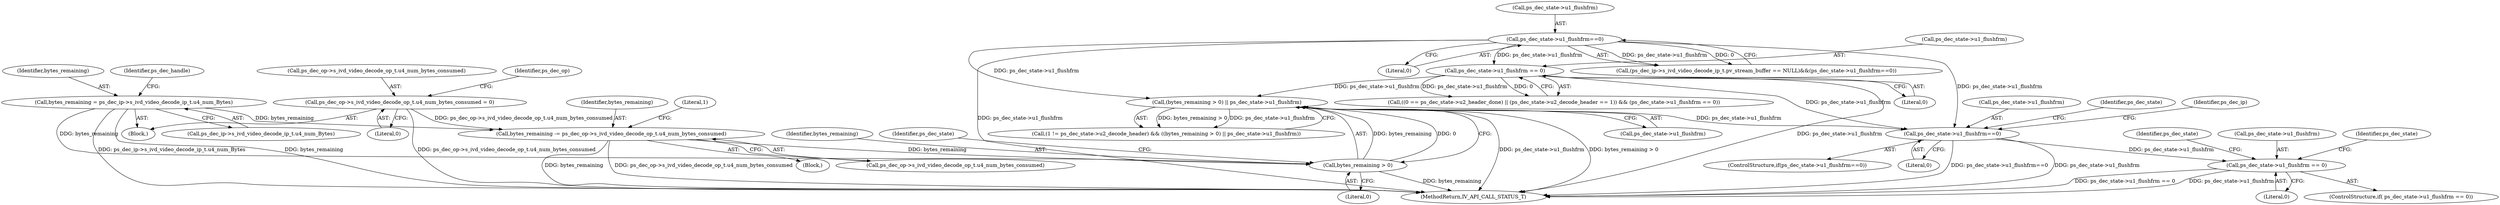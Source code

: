 digraph "0_Android_a86eb798d077b9b25c8f8c77e3c02c2f287c1ce7@pointer" {
"1001408" [label="(Call,ps_dec_state->u1_flushfrm == 0)"];
"1001099" [label="(Call,ps_dec_state->u1_flushfrm==0)"];
"1000325" [label="(Call,ps_dec_state->u1_flushfrm == 0)"];
"1000272" [label="(Call,ps_dec_state->u1_flushfrm==0)"];
"1000349" [label="(Call,(bytes_remaining > 0) || ps_dec_state->u1_flushfrm)"];
"1000350" [label="(Call,bytes_remaining > 0)"];
"1000335" [label="(Call,bytes_remaining -= ps_dec_op->s_ivd_video_decode_op_t.u4_num_bytes_consumed)"];
"1000249" [label="(Call,ps_dec_op->s_ivd_video_decode_op_t.u4_num_bytes_consumed = 0)"];
"1000146" [label="(Call,bytes_remaining = ps_dec_ip->s_ivd_video_decode_ip_t.u4_num_Bytes)"];
"1000351" [label="(Identifier,bytes_remaining)"];
"1001098" [label="(ControlStructure,if(ps_dec_state->u1_flushfrm==0))"];
"1000250" [label="(Call,ps_dec_op->s_ivd_video_decode_op_t.u4_num_bytes_consumed)"];
"1000147" [label="(Identifier,bytes_remaining)"];
"1000146" [label="(Call,bytes_remaining = ps_dec_ip->s_ivd_video_decode_ip_t.u4_num_Bytes)"];
"1001100" [label="(Call,ps_dec_state->u1_flushfrm)"];
"1000273" [label="(Call,ps_dec_state->u1_flushfrm)"];
"1001689" [label="(MethodReturn,IV_API_CALL_STATUS_T)"];
"1001532" [label="(Identifier,ps_dec_state)"];
"1001407" [label="(ControlStructure,if( ps_dec_state->u1_flushfrm == 0))"];
"1000349" [label="(Call,(bytes_remaining > 0) || ps_dec_state->u1_flushfrm)"];
"1000330" [label="(Block,)"];
"1000329" [label="(Literal,0)"];
"1000353" [label="(Call,ps_dec_state->u1_flushfrm)"];
"1000276" [label="(Literal,0)"];
"1001408" [label="(Call,ps_dec_state->u1_flushfrm == 0)"];
"1001409" [label="(Call,ps_dec_state->u1_flushfrm)"];
"1001412" [label="(Literal,0)"];
"1000272" [label="(Call,ps_dec_state->u1_flushfrm==0)"];
"1001416" [label="(Identifier,ps_dec_state)"];
"1000264" [label="(Call,(ps_dec_ip->s_ivd_video_decode_ip_t.pv_stream_buffer == NULL)&&(ps_dec_state->u1_flushfrm==0))"];
"1000255" [label="(Literal,0)"];
"1000335" [label="(Call,bytes_remaining -= ps_dec_op->s_ivd_video_decode_op_t.u4_num_bytes_consumed)"];
"1000313" [label="(Call,((0 == ps_dec_state->u2_header_done) || (ps_dec_state->u2_decode_header == 1)) && (ps_dec_state->u1_flushfrm == 0))"];
"1000343" [label="(Call,(1 != ps_dec_state->u2_decode_header) && ((bytes_remaining > 0) || ps_dec_state->u1_flushfrm))"];
"1000336" [label="(Identifier,bytes_remaining)"];
"1000249" [label="(Call,ps_dec_op->s_ivd_video_decode_op_t.u4_num_bytes_consumed = 0)"];
"1000350" [label="(Call,bytes_remaining > 0)"];
"1000337" [label="(Call,ps_dec_op->s_ivd_video_decode_op_t.u4_num_bytes_consumed)"];
"1000148" [label="(Call,ps_dec_ip->s_ivd_video_decode_ip_t.u4_num_Bytes)"];
"1000345" [label="(Literal,1)"];
"1000352" [label="(Literal,0)"];
"1000354" [label="(Identifier,ps_dec_state)"];
"1001536" [label="(Identifier,ps_dec_state)"];
"1000326" [label="(Call,ps_dec_state->u1_flushfrm)"];
"1000259" [label="(Identifier,ps_dec_op)"];
"1001108" [label="(Identifier,ps_dec_ip)"];
"1000154" [label="(Identifier,ps_dec_handle)"];
"1000108" [label="(Block,)"];
"1001103" [label="(Literal,0)"];
"1000325" [label="(Call,ps_dec_state->u1_flushfrm == 0)"];
"1001099" [label="(Call,ps_dec_state->u1_flushfrm==0)"];
"1001408" -> "1001407"  [label="AST: "];
"1001408" -> "1001412"  [label="CFG: "];
"1001409" -> "1001408"  [label="AST: "];
"1001412" -> "1001408"  [label="AST: "];
"1001416" -> "1001408"  [label="CFG: "];
"1001532" -> "1001408"  [label="CFG: "];
"1001408" -> "1001689"  [label="DDG: ps_dec_state->u1_flushfrm == 0"];
"1001408" -> "1001689"  [label="DDG: ps_dec_state->u1_flushfrm"];
"1001099" -> "1001408"  [label="DDG: ps_dec_state->u1_flushfrm"];
"1001099" -> "1001098"  [label="AST: "];
"1001099" -> "1001103"  [label="CFG: "];
"1001100" -> "1001099"  [label="AST: "];
"1001103" -> "1001099"  [label="AST: "];
"1001108" -> "1001099"  [label="CFG: "];
"1001536" -> "1001099"  [label="CFG: "];
"1001099" -> "1001689"  [label="DDG: ps_dec_state->u1_flushfrm==0"];
"1001099" -> "1001689"  [label="DDG: ps_dec_state->u1_flushfrm"];
"1000325" -> "1001099"  [label="DDG: ps_dec_state->u1_flushfrm"];
"1000349" -> "1001099"  [label="DDG: ps_dec_state->u1_flushfrm"];
"1000272" -> "1001099"  [label="DDG: ps_dec_state->u1_flushfrm"];
"1000325" -> "1000313"  [label="AST: "];
"1000325" -> "1000329"  [label="CFG: "];
"1000326" -> "1000325"  [label="AST: "];
"1000329" -> "1000325"  [label="AST: "];
"1000313" -> "1000325"  [label="CFG: "];
"1000325" -> "1001689"  [label="DDG: ps_dec_state->u1_flushfrm"];
"1000325" -> "1000313"  [label="DDG: ps_dec_state->u1_flushfrm"];
"1000325" -> "1000313"  [label="DDG: 0"];
"1000272" -> "1000325"  [label="DDG: ps_dec_state->u1_flushfrm"];
"1000325" -> "1000349"  [label="DDG: ps_dec_state->u1_flushfrm"];
"1000272" -> "1000264"  [label="AST: "];
"1000272" -> "1000276"  [label="CFG: "];
"1000273" -> "1000272"  [label="AST: "];
"1000276" -> "1000272"  [label="AST: "];
"1000264" -> "1000272"  [label="CFG: "];
"1000272" -> "1001689"  [label="DDG: ps_dec_state->u1_flushfrm"];
"1000272" -> "1000264"  [label="DDG: ps_dec_state->u1_flushfrm"];
"1000272" -> "1000264"  [label="DDG: 0"];
"1000272" -> "1000349"  [label="DDG: ps_dec_state->u1_flushfrm"];
"1000349" -> "1000343"  [label="AST: "];
"1000349" -> "1000350"  [label="CFG: "];
"1000349" -> "1000353"  [label="CFG: "];
"1000350" -> "1000349"  [label="AST: "];
"1000353" -> "1000349"  [label="AST: "];
"1000343" -> "1000349"  [label="CFG: "];
"1000349" -> "1001689"  [label="DDG: ps_dec_state->u1_flushfrm"];
"1000349" -> "1001689"  [label="DDG: bytes_remaining > 0"];
"1000349" -> "1000343"  [label="DDG: bytes_remaining > 0"];
"1000349" -> "1000343"  [label="DDG: ps_dec_state->u1_flushfrm"];
"1000350" -> "1000349"  [label="DDG: bytes_remaining"];
"1000350" -> "1000349"  [label="DDG: 0"];
"1000350" -> "1000352"  [label="CFG: "];
"1000351" -> "1000350"  [label="AST: "];
"1000352" -> "1000350"  [label="AST: "];
"1000354" -> "1000350"  [label="CFG: "];
"1000350" -> "1001689"  [label="DDG: bytes_remaining"];
"1000335" -> "1000350"  [label="DDG: bytes_remaining"];
"1000146" -> "1000350"  [label="DDG: bytes_remaining"];
"1000335" -> "1000330"  [label="AST: "];
"1000335" -> "1000337"  [label="CFG: "];
"1000336" -> "1000335"  [label="AST: "];
"1000337" -> "1000335"  [label="AST: "];
"1000345" -> "1000335"  [label="CFG: "];
"1000335" -> "1001689"  [label="DDG: bytes_remaining"];
"1000335" -> "1001689"  [label="DDG: ps_dec_op->s_ivd_video_decode_op_t.u4_num_bytes_consumed"];
"1000249" -> "1000335"  [label="DDG: ps_dec_op->s_ivd_video_decode_op_t.u4_num_bytes_consumed"];
"1000146" -> "1000335"  [label="DDG: bytes_remaining"];
"1000249" -> "1000108"  [label="AST: "];
"1000249" -> "1000255"  [label="CFG: "];
"1000250" -> "1000249"  [label="AST: "];
"1000255" -> "1000249"  [label="AST: "];
"1000259" -> "1000249"  [label="CFG: "];
"1000249" -> "1001689"  [label="DDG: ps_dec_op->s_ivd_video_decode_op_t.u4_num_bytes_consumed"];
"1000146" -> "1000108"  [label="AST: "];
"1000146" -> "1000148"  [label="CFG: "];
"1000147" -> "1000146"  [label="AST: "];
"1000148" -> "1000146"  [label="AST: "];
"1000154" -> "1000146"  [label="CFG: "];
"1000146" -> "1001689"  [label="DDG: ps_dec_ip->s_ivd_video_decode_ip_t.u4_num_Bytes"];
"1000146" -> "1001689"  [label="DDG: bytes_remaining"];
}
